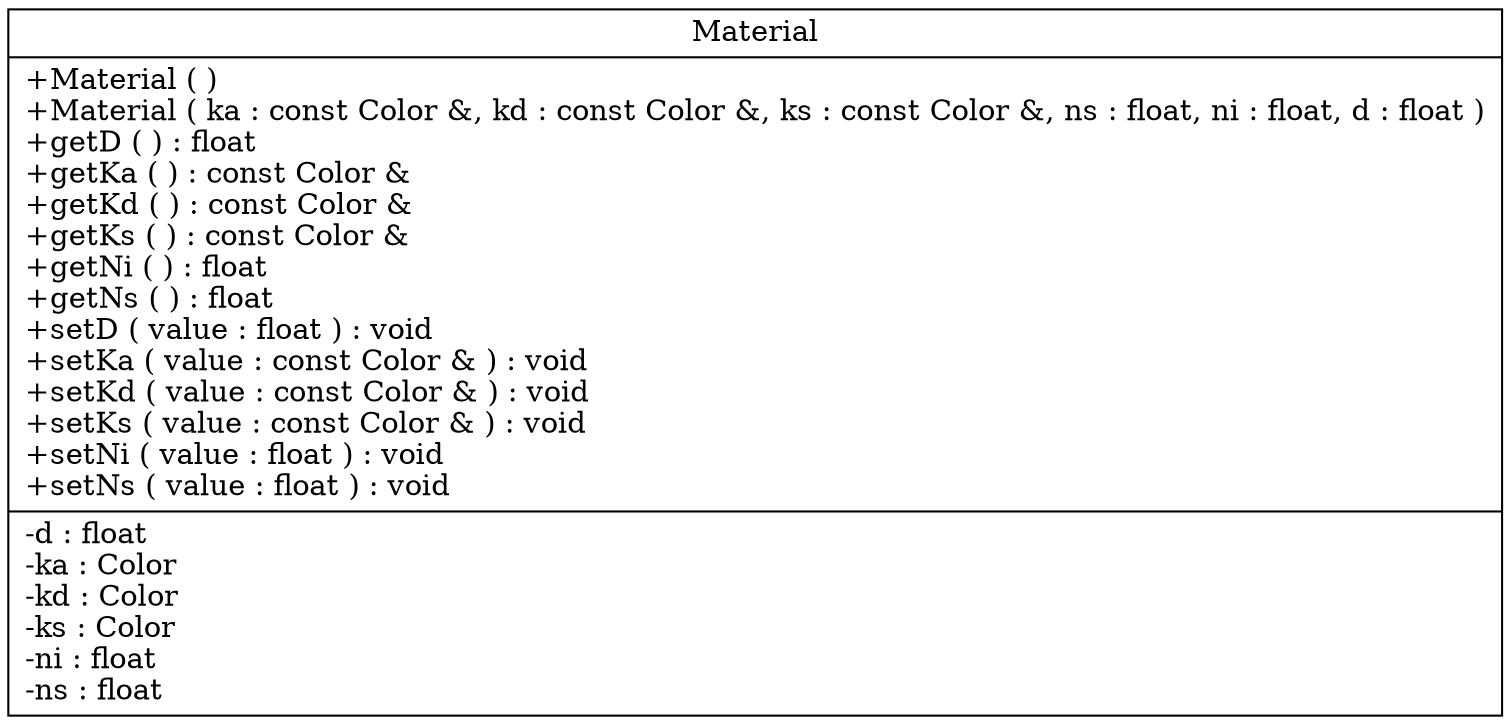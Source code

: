 digraph Material
{
graph [ rankdir="RL" ]
"dc/dee/class_material" [ label="Material\n|+Material (  )\l+Material ( ka : const Color &, kd : const Color &, ks : const Color &, ns : float, ni : float, d : float )\l+getD (  ) : float\l+getKa (  ) : const Color &\l+getKd (  ) : const Color &\l+getKs (  ) : const Color &\l+getNi (  ) : float\l+getNs (  ) : float\l+setD ( value : float ) : void\l+setKa ( value : const Color & ) : void\l+setKd ( value : const Color & ) : void\l+setKs ( value : const Color & ) : void\l+setNi ( value : float ) : void\l+setNs ( value : float ) : void\l|-d : float\l-ka : Color\l-kd : Color\l-ks : Color\l-ni : float\l-ns : float\l" shape="record" ]
}